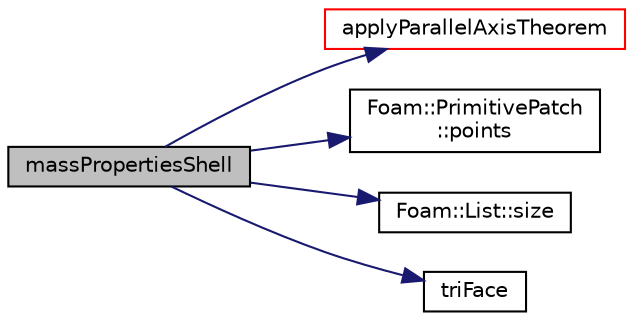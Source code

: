 digraph "massPropertiesShell"
{
  bgcolor="transparent";
  edge [fontname="Helvetica",fontsize="10",labelfontname="Helvetica",labelfontsize="10"];
  node [fontname="Helvetica",fontsize="10",shape=record];
  rankdir="LR";
  Node60 [label="massPropertiesShell",height=0.2,width=0.4,color="black", fillcolor="grey75", style="filled", fontcolor="black"];
  Node60 -> Node61 [color="midnightblue",fontsize="10",style="solid",fontname="Helvetica"];
  Node61 [label="applyParallelAxisTheorem",height=0.2,width=0.4,color="red",URL="$a26273.html#a2073579e441b6804178dc8aa59dcfb02"];
  Node60 -> Node65 [color="midnightblue",fontsize="10",style="solid",fontname="Helvetica"];
  Node65 [label="Foam::PrimitivePatch\l::points",height=0.2,width=0.4,color="black",URL="$a28693.html#aa3c7d968f31c88780c663876f64ef6a6",tooltip="Return reference to global points. "];
  Node60 -> Node66 [color="midnightblue",fontsize="10",style="solid",fontname="Helvetica"];
  Node66 [label="Foam::List::size",height=0.2,width=0.4,color="black",URL="$a26833.html#a8a5f6fa29bd4b500caf186f60245b384",tooltip="Override size to be inconsistent with allocated storage. "];
  Node60 -> Node67 [color="midnightblue",fontsize="10",style="solid",fontname="Helvetica"];
  Node67 [label="triFace",height=0.2,width=0.4,color="black",URL="$a18335.html#a85e205b40128f23c7ad84f2d6fe1a4b1"];
}
